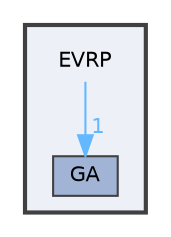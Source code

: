 digraph "EVRP"
{
 // LATEX_PDF_SIZE
  bgcolor="transparent";
  edge [fontname=Helvetica,fontsize=10,labelfontname=Helvetica,labelfontsize=10];
  node [fontname=Helvetica,fontsize=10,shape=box,height=0.2,width=0.4];
  compound=true
  subgraph clusterdir_e235db08959b8882d3bc83d69a523b83 {
    graph [ bgcolor="#edf0f7", pencolor="grey25", label="", fontname=Helvetica,fontsize=10 style="filled,bold", URL="dir_e235db08959b8882d3bc83d69a523b83.html",tooltip=""]
    dir_e235db08959b8882d3bc83d69a523b83 [shape=plaintext, label="EVRP"];
  dir_66dfb1b3f9117f1233f82ad6cc4fe29f [label="GA", fillcolor="#a2b4d6", color="grey25", style="filled", URL="dir_66dfb1b3f9117f1233f82ad6cc4fe29f.html",tooltip=""];
  }
  dir_e235db08959b8882d3bc83d69a523b83->dir_66dfb1b3f9117f1233f82ad6cc4fe29f [headlabel="1", labeldistance=1.5 headhref="dir_000000_000001.html" href="dir_000000_000001.html" color="steelblue1" fontcolor="steelblue1"];
}
